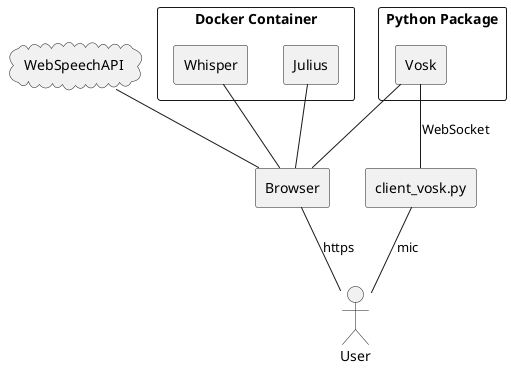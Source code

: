 @startuml システム構成

actor User
rectangle Browser

rectangle docker as "Docker Container" {
    rectangle Julius
    rectangle Whisper
}
rectangle pip as "Python Package" {
    rectangle Vosk
}

cloud WebSpeechAPI


User -up- Browser : https
Browser -up- Vosk
Browser -up- Julius
Browser -up- Whisper
Browser -up- WebSpeechAPI

rectangle client_vosk as "client_vosk.py"

User -up- client_vosk : mic
client_vosk -up- Vosk : WebSocket

@enduml
